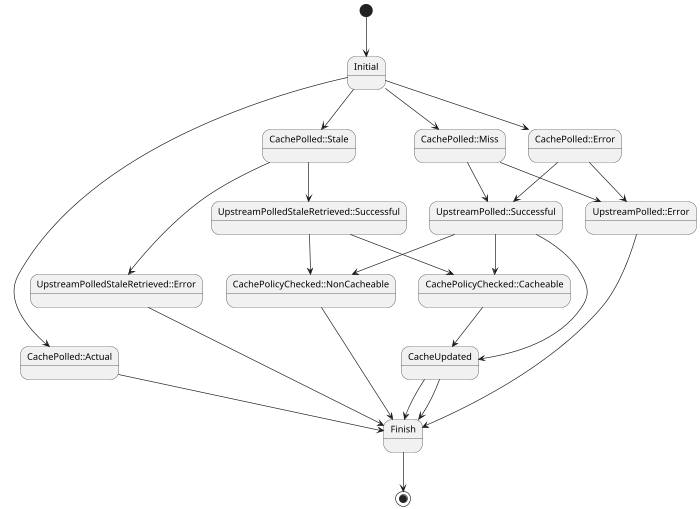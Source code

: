 @startuml
'https://plantuml.com/state-diagram

scale 700 width
[*] --> Initial

Initial --> CachePolled::Actual
Initial --> CachePolled::Stale
Initial --> CachePolled::Miss
Initial --> CachePolled::Error

CachePolled::Actual --> Finish

CachePolled::Stale --> UpstreamPolledStaleRetrieved::Successful
CachePolled::Stale --> UpstreamPolledStaleRetrieved::Error

UpstreamPolledStaleRetrieved::Successful --> CachePolicyChecked::Cacheable
UpstreamPolledStaleRetrieved::Successful --> CachePolicyChecked::NonCacheable

CachePolicyChecked::Cacheable --> CacheUpdated
CacheUpdated --> Finish
CachePolicyChecked::NonCacheable --> Finish

UpstreamPolledStaleRetrieved::Error --> Finish

CachePolled::Miss --> UpstreamPolled::Successful
UpstreamPolled::Successful --> CachePolicyChecked::Cacheable
UpstreamPolled::Successful --> CachePolicyChecked::NonCacheable

CachePolled::Miss --> UpstreamPolled::Error

CachePolled::Error --> UpstreamPolled::Successful
CachePolled::Error --> UpstreamPolled::Error

UpstreamPolled::Successful --> CacheUpdated
UpstreamPolled::Error --> Finish

CacheUpdated --> Finish

Finish --> [*]

@enduml